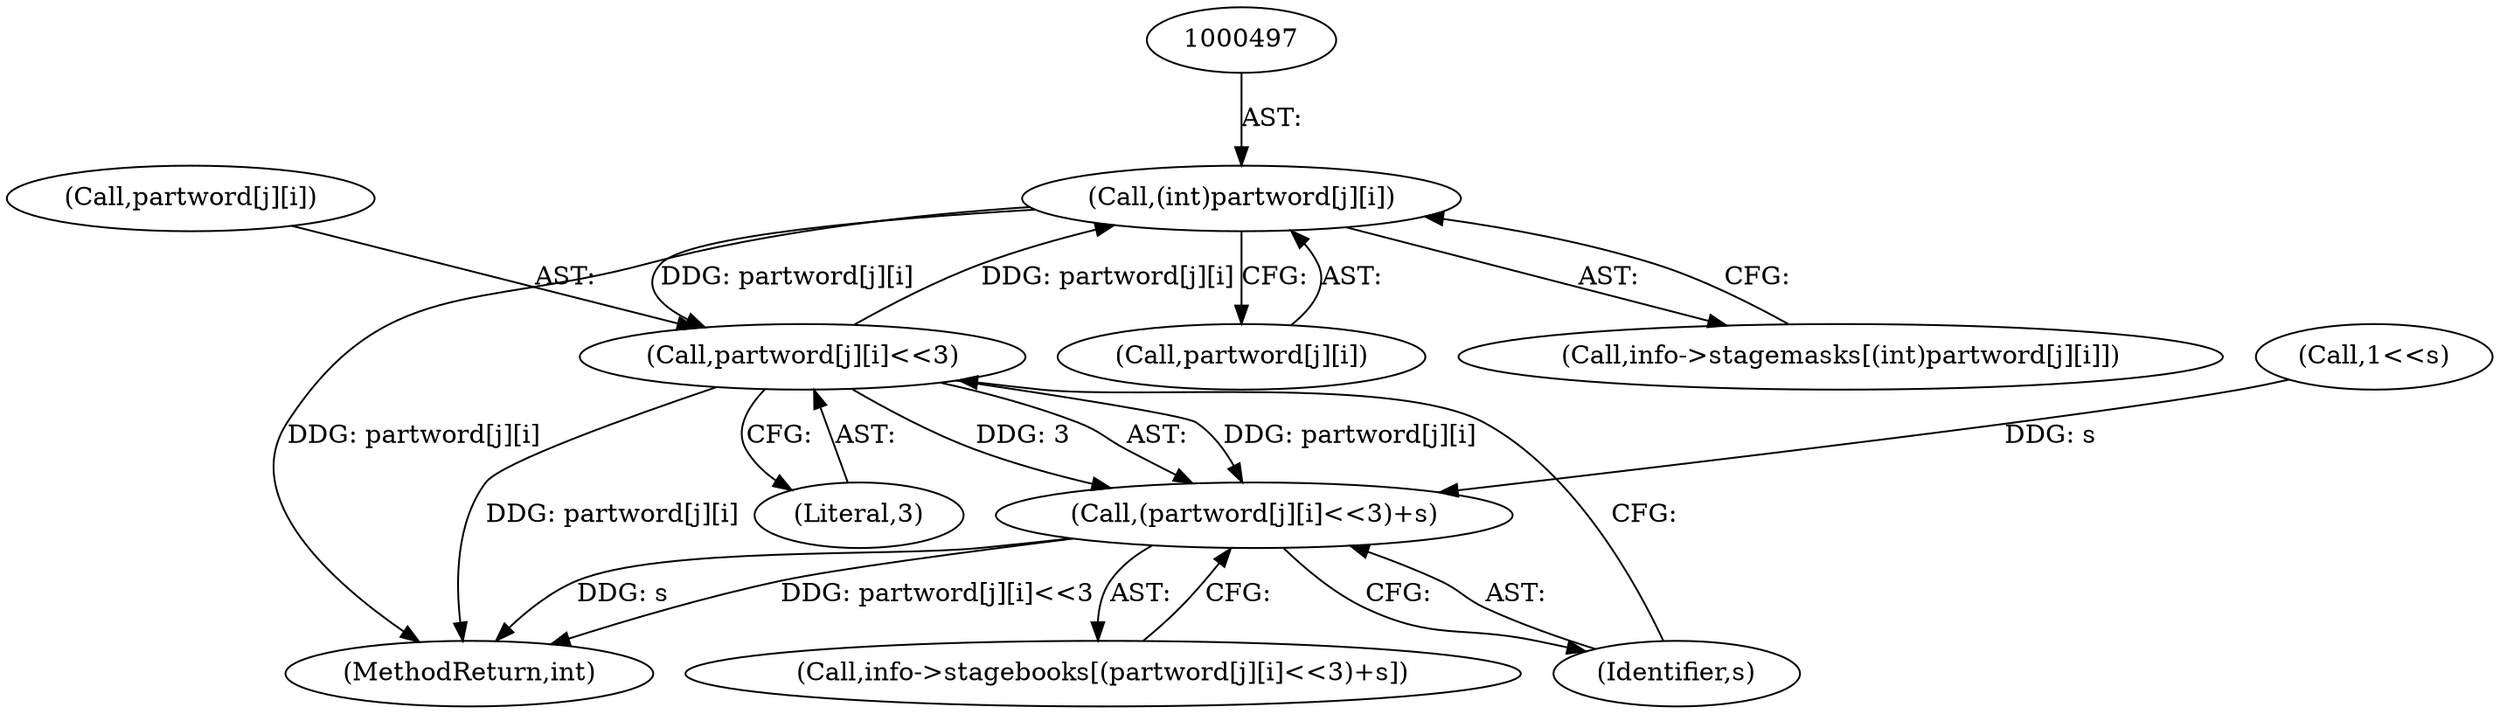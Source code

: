 digraph "0_Android_659030a2e80c38fb8da0a4eb68695349eec6778b@pointer" {
"1000496" [label="(Call,(int)partword[j][i])"];
"1000519" [label="(Call,partword[j][i]<<3)"];
"1000496" [label="(Call,(int)partword[j][i])"];
"1000518" [label="(Call,(partword[j][i]<<3)+s)"];
"1000498" [label="(Call,partword[j][i])"];
"1000496" [label="(Call,(int)partword[j][i])"];
"1000526" [label="(Identifier,s)"];
"1000514" [label="(Call,info->stagebooks[(partword[j][i]<<3)+s])"];
"1000492" [label="(Call,info->stagemasks[(int)partword[j][i]])"];
"1000520" [label="(Call,partword[j][i])"];
"1000854" [label="(MethodReturn,int)"];
"1000518" [label="(Call,(partword[j][i]<<3)+s)"];
"1000503" [label="(Call,1<<s)"];
"1000525" [label="(Literal,3)"];
"1000519" [label="(Call,partword[j][i]<<3)"];
"1000496" -> "1000492"  [label="AST: "];
"1000496" -> "1000498"  [label="CFG: "];
"1000497" -> "1000496"  [label="AST: "];
"1000498" -> "1000496"  [label="AST: "];
"1000492" -> "1000496"  [label="CFG: "];
"1000496" -> "1000854"  [label="DDG: partword[j][i]"];
"1000519" -> "1000496"  [label="DDG: partword[j][i]"];
"1000496" -> "1000519"  [label="DDG: partword[j][i]"];
"1000519" -> "1000518"  [label="AST: "];
"1000519" -> "1000525"  [label="CFG: "];
"1000520" -> "1000519"  [label="AST: "];
"1000525" -> "1000519"  [label="AST: "];
"1000526" -> "1000519"  [label="CFG: "];
"1000519" -> "1000854"  [label="DDG: partword[j][i]"];
"1000519" -> "1000518"  [label="DDG: partword[j][i]"];
"1000519" -> "1000518"  [label="DDG: 3"];
"1000518" -> "1000514"  [label="AST: "];
"1000518" -> "1000526"  [label="CFG: "];
"1000526" -> "1000518"  [label="AST: "];
"1000514" -> "1000518"  [label="CFG: "];
"1000518" -> "1000854"  [label="DDG: partword[j][i]<<3"];
"1000518" -> "1000854"  [label="DDG: s"];
"1000503" -> "1000518"  [label="DDG: s"];
}
